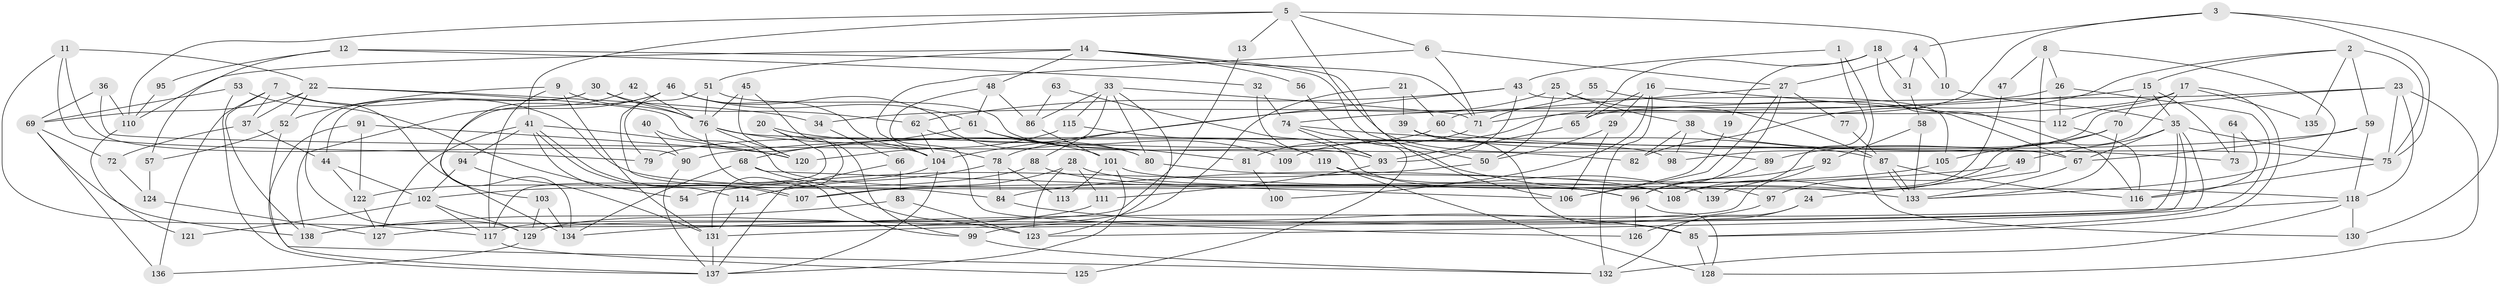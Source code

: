 // coarse degree distribution, {2: 0.20481927710843373, 7: 0.03614457831325301, 5: 0.1566265060240964, 4: 0.1686746987951807, 3: 0.24096385542168675, 6: 0.04819277108433735, 10: 0.024096385542168676, 9: 0.04819277108433735, 18: 0.012048192771084338, 8: 0.024096385542168676, 12: 0.012048192771084338, 11: 0.024096385542168676}
// Generated by graph-tools (version 1.1) at 2025/53/03/04/25 21:53:01]
// undirected, 139 vertices, 278 edges
graph export_dot {
graph [start="1"]
  node [color=gray90,style=filled];
  1;
  2;
  3;
  4;
  5;
  6;
  7;
  8;
  9;
  10;
  11;
  12;
  13;
  14;
  15;
  16;
  17;
  18;
  19;
  20;
  21;
  22;
  23;
  24;
  25;
  26;
  27;
  28;
  29;
  30;
  31;
  32;
  33;
  34;
  35;
  36;
  37;
  38;
  39;
  40;
  41;
  42;
  43;
  44;
  45;
  46;
  47;
  48;
  49;
  50;
  51;
  52;
  53;
  54;
  55;
  56;
  57;
  58;
  59;
  60;
  61;
  62;
  63;
  64;
  65;
  66;
  67;
  68;
  69;
  70;
  71;
  72;
  73;
  74;
  75;
  76;
  77;
  78;
  79;
  80;
  81;
  82;
  83;
  84;
  85;
  86;
  87;
  88;
  89;
  90;
  91;
  92;
  93;
  94;
  95;
  96;
  97;
  98;
  99;
  100;
  101;
  102;
  103;
  104;
  105;
  106;
  107;
  108;
  109;
  110;
  111;
  112;
  113;
  114;
  115;
  116;
  117;
  118;
  119;
  120;
  121;
  122;
  123;
  124;
  125;
  126;
  127;
  128;
  129;
  130;
  131;
  132;
  133;
  134;
  135;
  136;
  137;
  138;
  139;
  1 -- 130;
  1 -- 43;
  1 -- 139;
  2 -- 15;
  2 -- 75;
  2 -- 59;
  2 -- 82;
  2 -- 135;
  3 -- 75;
  3 -- 4;
  3 -- 109;
  3 -- 130;
  4 -- 31;
  4 -- 10;
  4 -- 27;
  5 -- 106;
  5 -- 41;
  5 -- 6;
  5 -- 10;
  5 -- 13;
  5 -- 110;
  6 -- 104;
  6 -- 27;
  6 -- 71;
  7 -- 136;
  7 -- 96;
  7 -- 37;
  7 -- 134;
  7 -- 138;
  8 -- 26;
  8 -- 133;
  8 -- 24;
  8 -- 47;
  9 -- 131;
  9 -- 52;
  9 -- 76;
  9 -- 117;
  10 -- 35;
  11 -- 22;
  11 -- 117;
  11 -- 79;
  11 -- 90;
  12 -- 71;
  12 -- 32;
  12 -- 57;
  12 -- 95;
  13 -- 117;
  14 -- 89;
  14 -- 48;
  14 -- 50;
  14 -- 51;
  14 -- 56;
  14 -- 110;
  15 -- 35;
  15 -- 74;
  15 -- 70;
  15 -- 73;
  16 -- 132;
  16 -- 29;
  16 -- 65;
  16 -- 100;
  16 -- 112;
  17 -- 85;
  17 -- 71;
  17 -- 108;
  17 -- 112;
  17 -- 135;
  18 -- 65;
  18 -- 116;
  18 -- 19;
  18 -- 31;
  19 -- 106;
  20 -- 117;
  20 -- 131;
  20 -- 101;
  21 -- 129;
  21 -- 60;
  21 -- 39;
  22 -- 37;
  22 -- 104;
  22 -- 34;
  22 -- 52;
  22 -- 69;
  23 -- 65;
  23 -- 118;
  23 -- 75;
  23 -- 98;
  23 -- 128;
  24 -- 132;
  24 -- 126;
  25 -- 87;
  25 -- 38;
  25 -- 50;
  25 -- 78;
  26 -- 85;
  26 -- 112;
  26 -- 34;
  27 -- 60;
  27 -- 77;
  27 -- 96;
  27 -- 106;
  28 -- 96;
  28 -- 123;
  28 -- 107;
  28 -- 111;
  29 -- 50;
  29 -- 106;
  30 -- 62;
  30 -- 44;
  30 -- 76;
  30 -- 129;
  31 -- 58;
  32 -- 74;
  32 -- 93;
  33 -- 88;
  33 -- 123;
  33 -- 71;
  33 -- 80;
  33 -- 86;
  33 -- 115;
  34 -- 66;
  35 -- 123;
  35 -- 67;
  35 -- 49;
  35 -- 75;
  35 -- 127;
  35 -- 131;
  36 -- 82;
  36 -- 110;
  36 -- 69;
  37 -- 44;
  37 -- 72;
  38 -- 75;
  38 -- 98;
  38 -- 82;
  39 -- 67;
  39 -- 85;
  40 -- 108;
  40 -- 90;
  41 -- 114;
  41 -- 107;
  41 -- 107;
  41 -- 94;
  41 -- 120;
  41 -- 127;
  42 -- 76;
  42 -- 134;
  43 -- 104;
  43 -- 93;
  43 -- 62;
  43 -- 105;
  44 -- 102;
  44 -- 122;
  45 -- 76;
  45 -- 120;
  45 -- 99;
  46 -- 138;
  46 -- 80;
  46 -- 61;
  46 -- 84;
  46 -- 103;
  46 -- 104;
  47 -- 108;
  48 -- 126;
  48 -- 86;
  48 -- 61;
  49 -- 84;
  49 -- 97;
  50 -- 54;
  51 -- 76;
  51 -- 79;
  51 -- 93;
  52 -- 57;
  52 -- 132;
  53 -- 137;
  53 -- 69;
  53 -- 54;
  55 -- 67;
  55 -- 71;
  56 -- 133;
  57 -- 124;
  58 -- 92;
  58 -- 133;
  59 -- 90;
  59 -- 67;
  59 -- 118;
  60 -- 79;
  60 -- 73;
  61 -- 68;
  61 -- 81;
  61 -- 109;
  62 -- 104;
  62 -- 80;
  63 -- 86;
  63 -- 97;
  64 -- 116;
  64 -- 73;
  65 -- 93;
  66 -- 137;
  66 -- 83;
  67 -- 133;
  68 -- 134;
  68 -- 106;
  68 -- 123;
  69 -- 72;
  69 -- 136;
  69 -- 138;
  70 -- 105;
  70 -- 89;
  70 -- 133;
  71 -- 81;
  72 -- 124;
  74 -- 87;
  74 -- 93;
  74 -- 125;
  75 -- 116;
  76 -- 78;
  76 -- 98;
  76 -- 99;
  76 -- 120;
  77 -- 87;
  78 -- 84;
  78 -- 113;
  78 -- 114;
  80 -- 108;
  81 -- 100;
  83 -- 138;
  83 -- 123;
  84 -- 85;
  85 -- 128;
  86 -- 101;
  87 -- 116;
  87 -- 133;
  87 -- 133;
  88 -- 96;
  88 -- 102;
  89 -- 96;
  90 -- 137;
  91 -- 137;
  91 -- 120;
  91 -- 122;
  92 -- 129;
  92 -- 96;
  93 -- 111;
  94 -- 131;
  94 -- 102;
  95 -- 110;
  96 -- 128;
  96 -- 126;
  97 -- 99;
  99 -- 132;
  101 -- 118;
  101 -- 113;
  101 -- 137;
  102 -- 129;
  102 -- 117;
  102 -- 121;
  103 -- 134;
  103 -- 129;
  104 -- 122;
  104 -- 137;
  105 -- 107;
  110 -- 121;
  111 -- 138;
  112 -- 116;
  114 -- 131;
  115 -- 120;
  115 -- 119;
  117 -- 125;
  118 -- 132;
  118 -- 130;
  118 -- 134;
  119 -- 128;
  119 -- 139;
  122 -- 127;
  124 -- 127;
  129 -- 136;
  131 -- 137;
}
